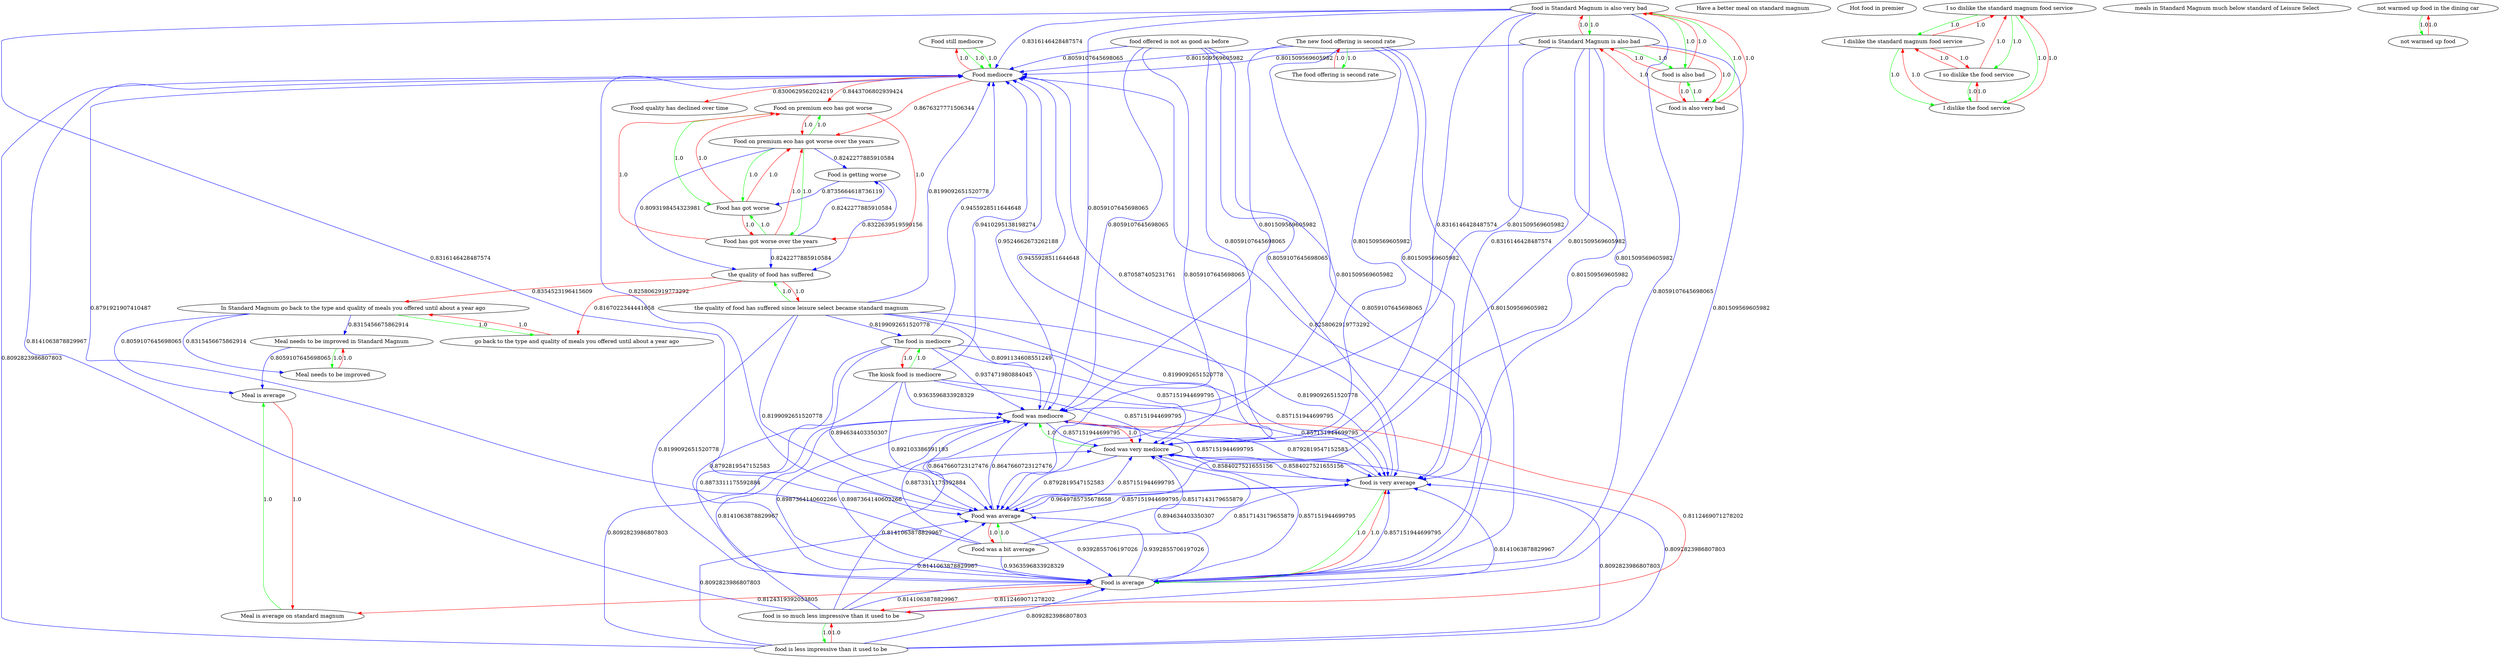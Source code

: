 digraph rawGraph {
"Food still mediocre";"Food mediocre";"Food quality has declined over time";"Food is average";"Food is getting worse";"Food on premium eco has got worse over the years";"Food on premium eco has got worse";"Food has got worse";"Food has got worse over the years";"Food was a bit average";"Food was average";"Have a better meal on standard magnum";"Hot food in premier";"I so dislike the standard magnum food service";"I dislike the standard magnum food service";"I dislike the food service";"I so dislike the food service";"In Standard Magnum go back to the type and quality of meals you offered until about a year ago";"go back to the type and quality of meals you offered until about a year ago";"Meal is average on standard magnum";"Meal is average";"Meal needs to be improved in Standard Magnum";"Meal needs to be improved";"The kiosk food is mediocre";"The food is mediocre";"The new food offering is second rate";"The food offering is second rate";"food is Standard Magnum is also very bad";"food is Standard Magnum is also bad";"food is also bad";"food is also very bad";"food is so much less impressive than it used to be";"food is less impressive than it used to be";"food is very average";"food offered is not as good as before";"food was very mediocre";"food was mediocre";"meals in Standard Magnum much below standard of Leisure Select";"not warmed up food in the dining car";"not warmed up food";"the quality of food has suffered since leisure select became standard magnum";"the quality of food has suffered";"Food still mediocre" -> "Food mediocre" [label=1.0] [color=green]
"Food still mediocre" -> "Food mediocre" [label=1.0] [color=green]
"Food mediocre" -> "Food still mediocre" [label=1.0] [color=red]
"Food mediocre" -> "Food quality has declined over time" [label=0.8300629562024219] [color=red]
"Food is average" -> "Food mediocre" [label=0.8258062919773292] [color=blue]
"Food on premium eco has got worse over the years" -> "Food on premium eco has got worse" [label=1.0] [color=green]
"Food on premium eco has got worse" -> "Food has got worse" [label=1.0] [color=green]
"Food on premium eco has got worse over the years" -> "Food has got worse over the years" [label=1.0] [color=green]
"Food has got worse over the years" -> "Food has got worse" [label=1.0] [color=green]
"Food on premium eco has got worse over the years" -> "Food has got worse" [label=1.0] [color=green]
"Food on premium eco has got worse" -> "Food on premium eco has got worse over the years" [label=1.0] [color=red]
"Food on premium eco has got worse" -> "Food has got worse over the years" [label=1.0] [color=red]
"Food has got worse" -> "Food on premium eco has got worse over the years" [label=1.0] [color=red]
"Food has got worse" -> "Food on premium eco has got worse" [label=1.0] [color=red]
"Food has got worse" -> "Food has got worse over the years" [label=1.0] [color=red]
"Food has got worse over the years" -> "Food on premium eco has got worse over the years" [label=1.0] [color=red]
"Food has got worse over the years" -> "Food on premium eco has got worse" [label=1.0] [color=red]
"Food mediocre" -> "Food on premium eco has got worse over the years" [label=0.8676327771506344] [color=red]
"Food mediocre" -> "Food on premium eco has got worse" [label=0.8443706802939424] [color=red]
"Food is getting worse" -> "Food has got worse" [label=0.8735664618736119] [color=blue]
"Food has got worse over the years" -> "Food is getting worse" [label=0.8242277885910584] [color=blue]
"Food was a bit average" -> "Food was average" [label=1.0] [color=green]
"Food was average" -> "Food was a bit average" [label=1.0] [color=red]
"Food is average" -> "Food was average" [label=0.9392855706197026] [color=blue]
"Food was a bit average" -> "Food mediocre" [label=0.8791921907410487] [color=blue]
"Food was a bit average" -> "Food is average" [label=0.9363596833928329] [color=blue]
"Food was average" -> "Food mediocre" [label=0.8258062919773292] [color=blue]
"Food was average" -> "Food is average" [label=0.9392855706197026] [color=blue]
"I so dislike the standard magnum food service" -> "I dislike the standard magnum food service" [label=1.0] [color=green]
"I dislike the standard magnum food service" -> "I dislike the food service" [label=1.0] [color=green]
"I so dislike the standard magnum food service" -> "I so dislike the food service" [label=1.0] [color=green]
"I so dislike the food service" -> "I dislike the food service" [label=1.0] [color=green]
"I so dislike the standard magnum food service" -> "I dislike the food service" [label=1.0] [color=green]
"I dislike the standard magnum food service" -> "I so dislike the standard magnum food service" [label=1.0] [color=red]
"I dislike the standard magnum food service" -> "I so dislike the food service" [label=1.0] [color=red]
"I dislike the food service" -> "I so dislike the standard magnum food service" [label=1.0] [color=red]
"I dislike the food service" -> "I dislike the standard magnum food service" [label=1.0] [color=red]
"I dislike the food service" -> "I so dislike the food service" [label=1.0] [color=red]
"I so dislike the food service" -> "I so dislike the standard magnum food service" [label=1.0] [color=red]
"I so dislike the food service" -> "I dislike the standard magnum food service" [label=1.0] [color=red]
"In Standard Magnum go back to the type and quality of meals you offered until about a year ago" -> "go back to the type and quality of meals you offered until about a year ago" [label=1.0] [color=green]
"go back to the type and quality of meals you offered until about a year ago" -> "In Standard Magnum go back to the type and quality of meals you offered until about a year ago" [label=1.0] [color=red]
"Meal is average on standard magnum" -> "Meal is average" [label=1.0] [color=green]
"Meal is average" -> "Meal is average on standard magnum" [label=1.0] [color=red]
"Food is average" -> "Meal is average on standard magnum" [label=0.8124319392053805] [color=red]
"Meal needs to be improved in Standard Magnum" -> "Meal needs to be improved" [label=1.0] [color=green]
"Meal needs to be improved" -> "Meal needs to be improved in Standard Magnum" [label=1.0] [color=red]
"In Standard Magnum go back to the type and quality of meals you offered until about a year ago" -> "Meal needs to be improved in Standard Magnum" [label=0.8315456675862914] [color=blue]
"Meal needs to be improved in Standard Magnum" -> "Meal is average" [label=0.8059107645698065] [color=blue]
"The kiosk food is mediocre" -> "The food is mediocre" [label=1.0] [color=green]
"The food is mediocre" -> "The kiosk food is mediocre" [label=1.0] [color=red]
"The kiosk food is mediocre" -> "Food mediocre" [label=0.9410295138198274] [color=blue]
"The kiosk food is mediocre" -> "Food is average" [label=0.8873311175592884] [color=blue]
"The kiosk food is mediocre" -> "Food was average" [label=0.892103386591193] [color=blue]
"The food is mediocre" -> "Food mediocre" [label=0.9455928511644648] [color=blue]
"The food is mediocre" -> "Food is average" [label=0.8792819547152583] [color=blue]
"The food is mediocre" -> "Food was average" [label=0.894634403350307] [color=blue]
"The new food offering is second rate" -> "The food offering is second rate" [label=1.0] [color=green]
"The food offering is second rate" -> "The new food offering is second rate" [label=1.0] [color=red]
"The new food offering is second rate" -> "Food is average" [label=0.801509569605982] [color=blue]
"food is Standard Magnum is also very bad" -> "food is Standard Magnum is also bad" [label=1.0] [color=green]
"food is Standard Magnum is also bad" -> "food is also bad" [label=1.0] [color=green]
"food is Standard Magnum is also very bad" -> "food is also very bad" [label=1.0] [color=green]
"food is also very bad" -> "food is also bad" [label=1.0] [color=green]
"food is Standard Magnum is also very bad" -> "food is also bad" [label=1.0] [color=green]
"food is Standard Magnum is also bad" -> "food is Standard Magnum is also very bad" [label=1.0] [color=red]
"food is Standard Magnum is also bad" -> "food is also very bad" [label=1.0] [color=red]
"food is also bad" -> "food is Standard Magnum is also very bad" [label=1.0] [color=red]
"food is also bad" -> "food is Standard Magnum is also bad" [label=1.0] [color=red]
"food is also bad" -> "food is also very bad" [label=1.0] [color=red]
"food is also very bad" -> "food is Standard Magnum is also very bad" [label=1.0] [color=red]
"food is also very bad" -> "food is Standard Magnum is also bad" [label=1.0] [color=red]
"food is Standard Magnum is also very bad" -> "Food is average" [label=0.8059107645698065] [color=blue]
"food is Standard Magnum is also bad" -> "Food is average" [label=0.801509569605982] [color=blue]
"food is so much less impressive than it used to be" -> "food is less impressive than it used to be" [label=1.0] [color=green]
"food is less impressive than it used to be" -> "food is so much less impressive than it used to be" [label=1.0] [color=red]
"Food is average" -> "food is so much less impressive than it used to be" [label=0.8112469071278202] [color=red]
"food is so much less impressive than it used to be" -> "Food is average" [label=0.8141063878829967] [color=blue]
"food is less impressive than it used to be" -> "Food is average" [label=0.8092823986807803] [color=blue]
"food is very average" -> "Food is average" [label=1.0] [color=green]
"Food is average" -> "food is very average" [label=1.0] [color=red]
"Food was a bit average" -> "food is very average" [label=0.8517143179655879] [color=blue]
"Food was average" -> "food is very average" [label=0.857151944699795] [color=blue]
"food is very average" -> "Food mediocre" [label=0.870587405231761] [color=blue]
"food is very average" -> "Food was average" [label=0.9649785735678658] [color=blue]
"food offered is not as good as before" -> "Food is average" [label=0.8059107645698065] [color=blue]
"food was very mediocre" -> "food was mediocre" [label=1.0] [color=green]
"food was mediocre" -> "food was very mediocre" [label=1.0] [color=red]
"Food is average" -> "food was mediocre" [label=0.8987364140602266] [color=blue]
"Food was a bit average" -> "food was mediocre" [label=0.8873311175592884] [color=blue]
"Food was average" -> "food was mediocre" [label=0.8647660723127476] [color=blue]
"The kiosk food is mediocre" -> "food was mediocre" [label=0.9363596833928329] [color=blue]
"The food is mediocre" -> "food was mediocre" [label=0.937471980884045] [color=blue]
"The new food offering is second rate" -> "food was mediocre" [label=0.801509569605982] [color=blue]
"food is Standard Magnum is also very bad" -> "food was very mediocre" [label=0.8316146428487574] [color=blue]
"food is Standard Magnum is also very bad" -> "food was mediocre" [label=0.8059107645698065] [color=blue]
"food is Standard Magnum is also bad" -> "food was mediocre" [label=0.801509569605982] [color=blue]
"food is so much less impressive than it used to be" -> "food was mediocre" [label=0.8141063878829967] [color=blue]
"food is less impressive than it used to be" -> "food was mediocre" [label=0.8092823986807803] [color=blue]
"food is very average" -> "food was very mediocre" [label=0.8584027521655156] [color=blue]
"food is very average" -> "food was mediocre" [label=0.8792819547152583] [color=blue]
"food offered is not as good as before" -> "food was mediocre" [label=0.8059107645698065] [color=blue]
"food was very mediocre" -> "Food mediocre" [label=0.9455928511644648] [color=blue]
"food was very mediocre" -> "Food is average" [label=0.894634403350307] [color=blue]
"food was very mediocre" -> "Food was average" [label=0.8792819547152583] [color=blue]
"food was very mediocre" -> "food is very average" [label=0.8584027521655156] [color=blue]
"food was mediocre" -> "Food mediocre" [label=0.9524662673262188] [color=blue]
"food was mediocre" -> "Food is average" [label=0.8987364140602266] [color=blue]
"food was mediocre" -> "Food was average" [label=0.8647660723127476] [color=blue]
"food was mediocre" -> "food is so much less impressive than it used to be" [label=0.8112469071278202] [color=red]
"not warmed up food in the dining car" -> "not warmed up food" [label=1.0] [color=green]
"not warmed up food" -> "not warmed up food in the dining car" [label=1.0] [color=red]
"the quality of food has suffered since leisure select became standard magnum" -> "the quality of food has suffered" [label=1.0] [color=green]
"the quality of food has suffered" -> "the quality of food has suffered since leisure select became standard magnum" [label=1.0] [color=red]
"Food is getting worse" -> "the quality of food has suffered" [label=0.8322639519590156] [color=blue]
"Food on premium eco has got worse over the years" -> "the quality of food has suffered" [label=0.8093198454323981] [color=blue]
"the quality of food has suffered since leisure select became standard magnum" -> "The food is mediocre" [label=0.8199092651520778] [color=blue]
"the quality of food has suffered since leisure select became standard magnum" -> "food was mediocre" [label=0.8091134608551249] [color=blue]
"the quality of food has suffered" -> "In Standard Magnum go back to the type and quality of meals you offered until about a year ago" [label=0.8354523196415609] [color=red]
"the quality of food has suffered" -> "go back to the type and quality of meals you offered until about a year ago" [label=0.8167022344441658] [color=red]
"Food is average" -> "food is very average" [label=0.857151944699795] [color=blue]
"Food on premium eco has got worse over the years" -> "Food is getting worse" [label=0.8242277885910584] [color=blue]
"Food has got worse over the years" -> "the quality of food has suffered" [label=0.8242277885910584] [color=blue]
"Food was a bit average" -> "food was very mediocre" [label=0.8517143179655879] [color=blue]
"Food was average" -> "food was very mediocre" [label=0.857151944699795] [color=blue]
"In Standard Magnum go back to the type and quality of meals you offered until about a year ago" -> "Meal needs to be improved" [label=0.8315456675862914] [color=blue]
"In Standard Magnum go back to the type and quality of meals you offered until about a year ago" -> "Meal is average" [label=0.8059107645698065] [color=blue]
"The kiosk food is mediocre" -> "food was very mediocre" [label=0.857151944699795] [color=blue]
"The kiosk food is mediocre" -> "food is very average" [label=0.857151944699795] [color=blue]
"The food is mediocre" -> "food was very mediocre" [label=0.857151944699795] [color=blue]
"The food is mediocre" -> "food is very average" [label=0.857151944699795] [color=blue]
"The new food offering is second rate" -> "food is very average" [label=0.801509569605982] [color=blue]
"The new food offering is second rate" -> "Food was average" [label=0.801509569605982] [color=blue]
"The new food offering is second rate" -> "Food mediocre" [label=0.801509569605982] [color=blue]
"food is Standard Magnum is also very bad" -> "food is very average" [label=0.8316146428487574] [color=blue]
"food is Standard Magnum is also very bad" -> "Food was average" [label=0.8316146428487574] [color=blue]
"food is Standard Magnum is also very bad" -> "Food mediocre" [label=0.8316146428487574] [color=blue]
"food is Standard Magnum is also bad" -> "food is very average" [label=0.801509569605982] [color=blue]
"food is Standard Magnum is also bad" -> "Food was average" [label=0.801509569605982] [color=blue]
"food is Standard Magnum is also bad" -> "Food mediocre" [label=0.801509569605982] [color=blue]
"food is so much less impressive than it used to be" -> "food is very average" [label=0.8141063878829967] [color=blue]
"food is so much less impressive than it used to be" -> "Food was average" [label=0.8141063878829967] [color=blue]
"food is so much less impressive than it used to be" -> "Food mediocre" [label=0.8141063878829967] [color=blue]
"food is less impressive than it used to be" -> "food is very average" [label=0.8092823986807803] [color=blue]
"food is less impressive than it used to be" -> "Food was average" [label=0.8092823986807803] [color=blue]
"food is less impressive than it used to be" -> "Food mediocre" [label=0.8092823986807803] [color=blue]
"food offered is not as good as before" -> "food is very average" [label=0.8059107645698065] [color=blue]
"food offered is not as good as before" -> "Food was average" [label=0.8059107645698065] [color=blue]
"food offered is not as good as before" -> "Food mediocre" [label=0.8059107645698065] [color=blue]
"food was mediocre" -> "food was very mediocre" [label=0.857151944699795] [color=blue]
"food was mediocre" -> "food is very average" [label=0.857151944699795] [color=blue]
"the quality of food has suffered since leisure select became standard magnum" -> "food was very mediocre" [label=0.8199092651520778] [color=blue]
"the quality of food has suffered since leisure select became standard magnum" -> "food is very average" [label=0.8199092651520778] [color=blue]
"the quality of food has suffered since leisure select became standard magnum" -> "Food is average" [label=0.8199092651520778] [color=blue]
"the quality of food has suffered since leisure select became standard magnum" -> "Food was average" [label=0.8199092651520778] [color=blue]
"the quality of food has suffered since leisure select became standard magnum" -> "Food mediocre" [label=0.8199092651520778] [color=blue]
"Food is average" -> "food was very mediocre" [label=0.857151944699795] [color=blue]
"The new food offering is second rate" -> "food was very mediocre" [label=0.801509569605982] [color=blue]
"food is Standard Magnum is also bad" -> "food was very mediocre" [label=0.801509569605982] [color=blue]
"food is so much less impressive than it used to be" -> "food was very mediocre" [label=0.8141063878829967] [color=blue]
"food is less impressive than it used to be" -> "food was very mediocre" [label=0.8092823986807803] [color=blue]
"food offered is not as good as before" -> "food was very mediocre" [label=0.8059107645698065] [color=blue]
}